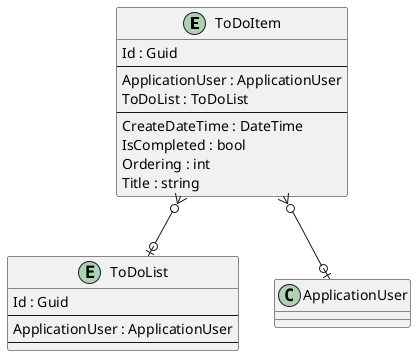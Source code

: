 @startuml

entity ToDoItem {
    Id : Guid
    --
    ApplicationUser : ApplicationUser
    ToDoList : ToDoList
    ' ToDoItemKeyCodePlaceholder
    --
    CreateDateTime : DateTime
    IsCompleted : bool
    Ordering : int
    Title : string
    ' ToDoItemPropertyCodePlaceholder
}

entity ToDoList {
    Id : Guid
    --
    ApplicationUser : ApplicationUser
    ' ToDoListKeyCodePlaceholder
    --
    ' ToDoListPropertyCodePlaceholder
}

' EntityCodePlaceholder

ToDoItem }o--o| ApplicationUser
ToDoItem }o--o| ToDoList
' RelationshipCodePlaceholder

@enduml
